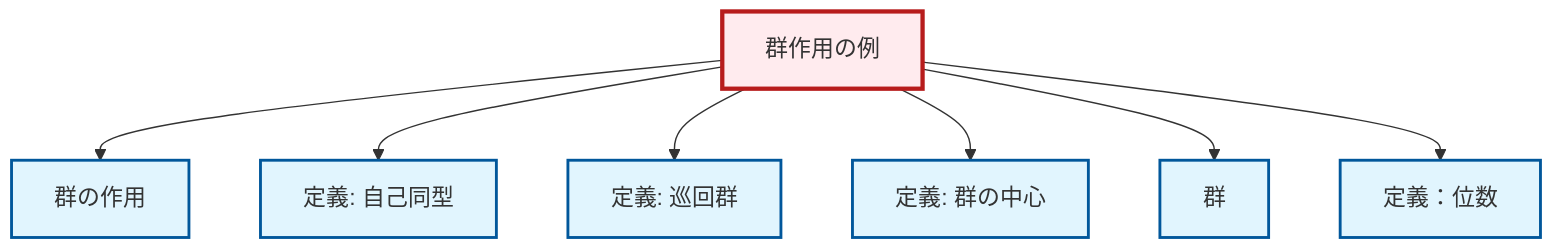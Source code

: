 graph TD
    classDef definition fill:#e1f5fe,stroke:#01579b,stroke-width:2px
    classDef theorem fill:#f3e5f5,stroke:#4a148c,stroke-width:2px
    classDef axiom fill:#fff3e0,stroke:#e65100,stroke-width:2px
    classDef example fill:#e8f5e9,stroke:#1b5e20,stroke-width:2px
    classDef current fill:#ffebee,stroke:#b71c1c,stroke-width:3px
    def-center-of-group["定義: 群の中心"]:::definition
    def-group["群"]:::definition
    ex-group-action-examples["群作用の例"]:::example
    def-automorphism["定義: 自己同型"]:::definition
    def-group-action["群の作用"]:::definition
    def-order["定義：位数"]:::definition
    def-cyclic-group["定義: 巡回群"]:::definition
    ex-group-action-examples --> def-group-action
    ex-group-action-examples --> def-automorphism
    ex-group-action-examples --> def-cyclic-group
    ex-group-action-examples --> def-center-of-group
    ex-group-action-examples --> def-group
    ex-group-action-examples --> def-order
    class ex-group-action-examples current